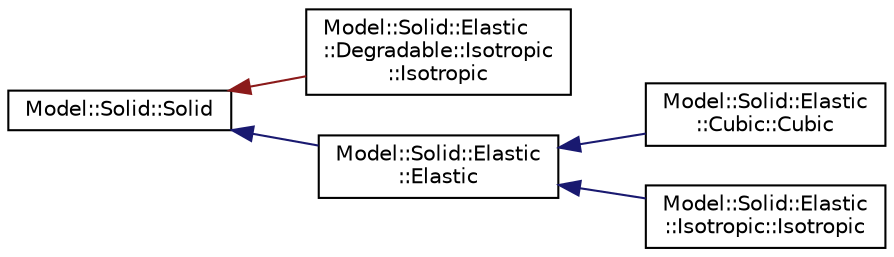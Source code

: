 digraph "Graphical Class Hierarchy"
{
  edge [fontname="Helvetica",fontsize="10",labelfontname="Helvetica",labelfontsize="10"];
  node [fontname="Helvetica",fontsize="10",shape=record];
  rankdir="LR";
  Node1 [label="Model::Solid::Solid",height=0.2,width=0.4,color="black", fillcolor="white", style="filled",URL="$classModel_1_1Solid_1_1Solid.html"];
  Node1 -> Node2 [dir="back",color="firebrick4",fontsize="10",style="solid",fontname="Helvetica"];
  Node2 [label="Model::Solid::Elastic\l::Degradable::Isotropic\l::Isotropic",height=0.2,width=0.4,color="black", fillcolor="white", style="filled",URL="$classModel_1_1Solid_1_1Elastic_1_1Degradable_1_1Isotropic_1_1Isotropic.html"];
  Node1 -> Node3 [dir="back",color="midnightblue",fontsize="10",style="solid",fontname="Helvetica"];
  Node3 [label="Model::Solid::Elastic\l::Elastic",height=0.2,width=0.4,color="black", fillcolor="white", style="filled",URL="$classModel_1_1Solid_1_1Elastic_1_1Elastic.html"];
  Node3 -> Node4 [dir="back",color="midnightblue",fontsize="10",style="solid",fontname="Helvetica"];
  Node4 [label="Model::Solid::Elastic\l::Cubic::Cubic",height=0.2,width=0.4,color="black", fillcolor="white", style="filled",URL="$classModel_1_1Solid_1_1Elastic_1_1Cubic_1_1Cubic.html"];
  Node3 -> Node5 [dir="back",color="midnightblue",fontsize="10",style="solid",fontname="Helvetica"];
  Node5 [label="Model::Solid::Elastic\l::Isotropic::Isotropic",height=0.2,width=0.4,color="black", fillcolor="white", style="filled",URL="$classModel_1_1Solid_1_1Elastic_1_1Isotropic_1_1Isotropic.html"];
}

